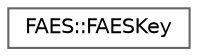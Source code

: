 digraph "Graphical Class Hierarchy"
{
 // INTERACTIVE_SVG=YES
 // LATEX_PDF_SIZE
  bgcolor="transparent";
  edge [fontname=Helvetica,fontsize=10,labelfontname=Helvetica,labelfontsize=10];
  node [fontname=Helvetica,fontsize=10,shape=box,height=0.2,width=0.4];
  rankdir="LR";
  Node0 [id="Node000000",label="FAES::FAESKey",height=0.2,width=0.4,color="grey40", fillcolor="white", style="filled",URL="$d5/db8/structFAES_1_1FAESKey.html",tooltip="Class representing a 256 bit AES key."];
}
